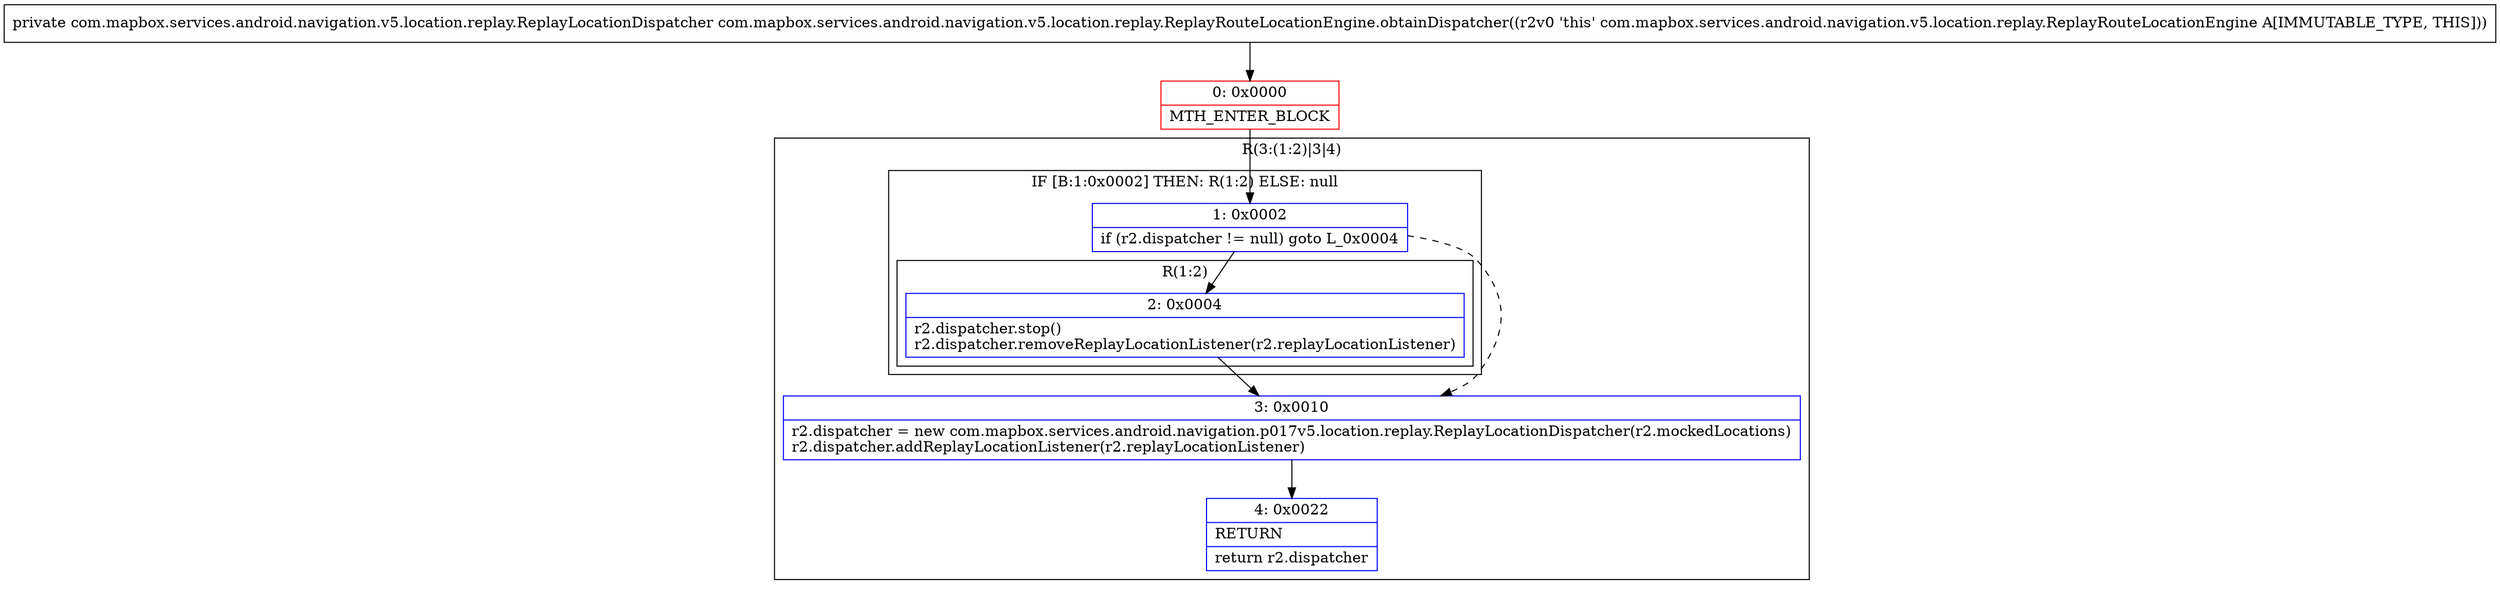 digraph "CFG forcom.mapbox.services.android.navigation.v5.location.replay.ReplayRouteLocationEngine.obtainDispatcher()Lcom\/mapbox\/services\/android\/navigation\/v5\/location\/replay\/ReplayLocationDispatcher;" {
subgraph cluster_Region_1981707276 {
label = "R(3:(1:2)|3|4)";
node [shape=record,color=blue];
subgraph cluster_IfRegion_29525568 {
label = "IF [B:1:0x0002] THEN: R(1:2) ELSE: null";
node [shape=record,color=blue];
Node_1 [shape=record,label="{1\:\ 0x0002|if (r2.dispatcher != null) goto L_0x0004\l}"];
subgraph cluster_Region_1421512139 {
label = "R(1:2)";
node [shape=record,color=blue];
Node_2 [shape=record,label="{2\:\ 0x0004|r2.dispatcher.stop()\lr2.dispatcher.removeReplayLocationListener(r2.replayLocationListener)\l}"];
}
}
Node_3 [shape=record,label="{3\:\ 0x0010|r2.dispatcher = new com.mapbox.services.android.navigation.p017v5.location.replay.ReplayLocationDispatcher(r2.mockedLocations)\lr2.dispatcher.addReplayLocationListener(r2.replayLocationListener)\l}"];
Node_4 [shape=record,label="{4\:\ 0x0022|RETURN\l|return r2.dispatcher\l}"];
}
Node_0 [shape=record,color=red,label="{0\:\ 0x0000|MTH_ENTER_BLOCK\l}"];
MethodNode[shape=record,label="{private com.mapbox.services.android.navigation.v5.location.replay.ReplayLocationDispatcher com.mapbox.services.android.navigation.v5.location.replay.ReplayRouteLocationEngine.obtainDispatcher((r2v0 'this' com.mapbox.services.android.navigation.v5.location.replay.ReplayRouteLocationEngine A[IMMUTABLE_TYPE, THIS])) }"];
MethodNode -> Node_0;
Node_1 -> Node_2;
Node_1 -> Node_3[style=dashed];
Node_2 -> Node_3;
Node_3 -> Node_4;
Node_0 -> Node_1;
}

